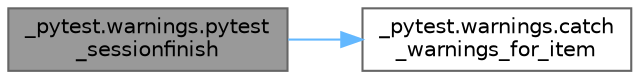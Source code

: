 digraph "_pytest.warnings.pytest_sessionfinish"
{
 // LATEX_PDF_SIZE
  bgcolor="transparent";
  edge [fontname=Helvetica,fontsize=10,labelfontname=Helvetica,labelfontsize=10];
  node [fontname=Helvetica,fontsize=10,shape=box,height=0.2,width=0.4];
  rankdir="LR";
  Node1 [id="Node000001",label="_pytest.warnings.pytest\l_sessionfinish",height=0.2,width=0.4,color="gray40", fillcolor="grey60", style="filled", fontcolor="black",tooltip=" "];
  Node1 -> Node2 [id="edge1_Node000001_Node000002",color="steelblue1",style="solid",tooltip=" "];
  Node2 [id="Node000002",label="_pytest.warnings.catch\l_warnings_for_item",height=0.2,width=0.4,color="grey40", fillcolor="white", style="filled",URL="$namespace__pytest_1_1warnings.html#aaddb11df2c908b5771b0b5454888d120",tooltip=" "];
}
